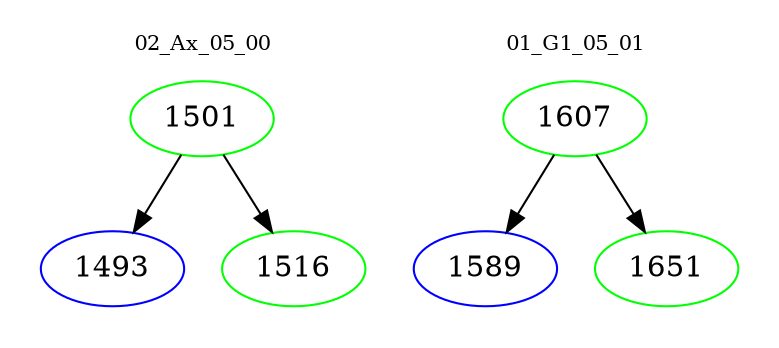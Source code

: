 digraph{
subgraph cluster_0 {
color = white
label = "02_Ax_05_00";
fontsize=10;
T0_1501 [label="1501", color="green"]
T0_1501 -> T0_1493 [color="black"]
T0_1493 [label="1493", color="blue"]
T0_1501 -> T0_1516 [color="black"]
T0_1516 [label="1516", color="green"]
}
subgraph cluster_1 {
color = white
label = "01_G1_05_01";
fontsize=10;
T1_1607 [label="1607", color="green"]
T1_1607 -> T1_1589 [color="black"]
T1_1589 [label="1589", color="blue"]
T1_1607 -> T1_1651 [color="black"]
T1_1651 [label="1651", color="green"]
}
}
